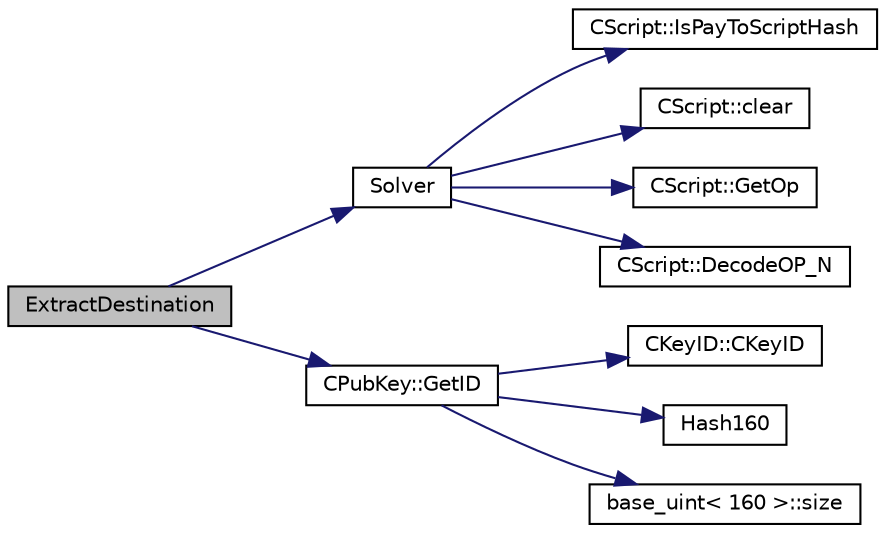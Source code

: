 digraph "ExtractDestination"
{
  edge [fontname="Helvetica",fontsize="10",labelfontname="Helvetica",labelfontsize="10"];
  node [fontname="Helvetica",fontsize="10",shape=record];
  rankdir="LR";
  Node39 [label="ExtractDestination",height=0.2,width=0.4,color="black", fillcolor="grey75", style="filled", fontcolor="black"];
  Node39 -> Node40 [color="midnightblue",fontsize="10",style="solid",fontname="Helvetica"];
  Node40 [label="Solver",height=0.2,width=0.4,color="black", fillcolor="white", style="filled",URL="$script_8cpp.html#a6ee6be50bff44464e905680c6fcee6dc"];
  Node40 -> Node41 [color="midnightblue",fontsize="10",style="solid",fontname="Helvetica"];
  Node41 [label="CScript::IsPayToScriptHash",height=0.2,width=0.4,color="black", fillcolor="white", style="filled",URL="$class_c_script.html#a0c3729c606d318923dc06f95d85a0971"];
  Node40 -> Node42 [color="midnightblue",fontsize="10",style="solid",fontname="Helvetica"];
  Node42 [label="CScript::clear",height=0.2,width=0.4,color="black", fillcolor="white", style="filled",URL="$class_c_script.html#a7b2baf842621f07c4939408acf63377c"];
  Node40 -> Node43 [color="midnightblue",fontsize="10",style="solid",fontname="Helvetica"];
  Node43 [label="CScript::GetOp",height=0.2,width=0.4,color="black", fillcolor="white", style="filled",URL="$class_c_script.html#a94635ed93d8d244ec3acfa83f9ecfe5f"];
  Node40 -> Node44 [color="midnightblue",fontsize="10",style="solid",fontname="Helvetica"];
  Node44 [label="CScript::DecodeOP_N",height=0.2,width=0.4,color="black", fillcolor="white", style="filled",URL="$class_c_script.html#a7f975fca06b3e9a17da8ba23c7647e2e"];
  Node39 -> Node45 [color="midnightblue",fontsize="10",style="solid",fontname="Helvetica"];
  Node45 [label="CPubKey::GetID",height=0.2,width=0.4,color="black", fillcolor="white", style="filled",URL="$class_c_pub_key.html#a2675f7e6f72eff68e7a5227289feb021"];
  Node45 -> Node46 [color="midnightblue",fontsize="10",style="solid",fontname="Helvetica"];
  Node46 [label="CKeyID::CKeyID",height=0.2,width=0.4,color="black", fillcolor="white", style="filled",URL="$class_c_key_i_d.html#a01dbd3c37820a2ffe89d106c6a7cf53d"];
  Node45 -> Node47 [color="midnightblue",fontsize="10",style="solid",fontname="Helvetica"];
  Node47 [label="Hash160",height=0.2,width=0.4,color="black", fillcolor="white", style="filled",URL="$hash_8h.html#a4490f70ddae16e9e48460a0416a48a6b"];
  Node45 -> Node48 [color="midnightblue",fontsize="10",style="solid",fontname="Helvetica"];
  Node48 [label="base_uint\< 160 \>::size",height=0.2,width=0.4,color="black", fillcolor="white", style="filled",URL="$classbase__uint.html#a1f49b034e686269601ea89b0319b8004"];
}
